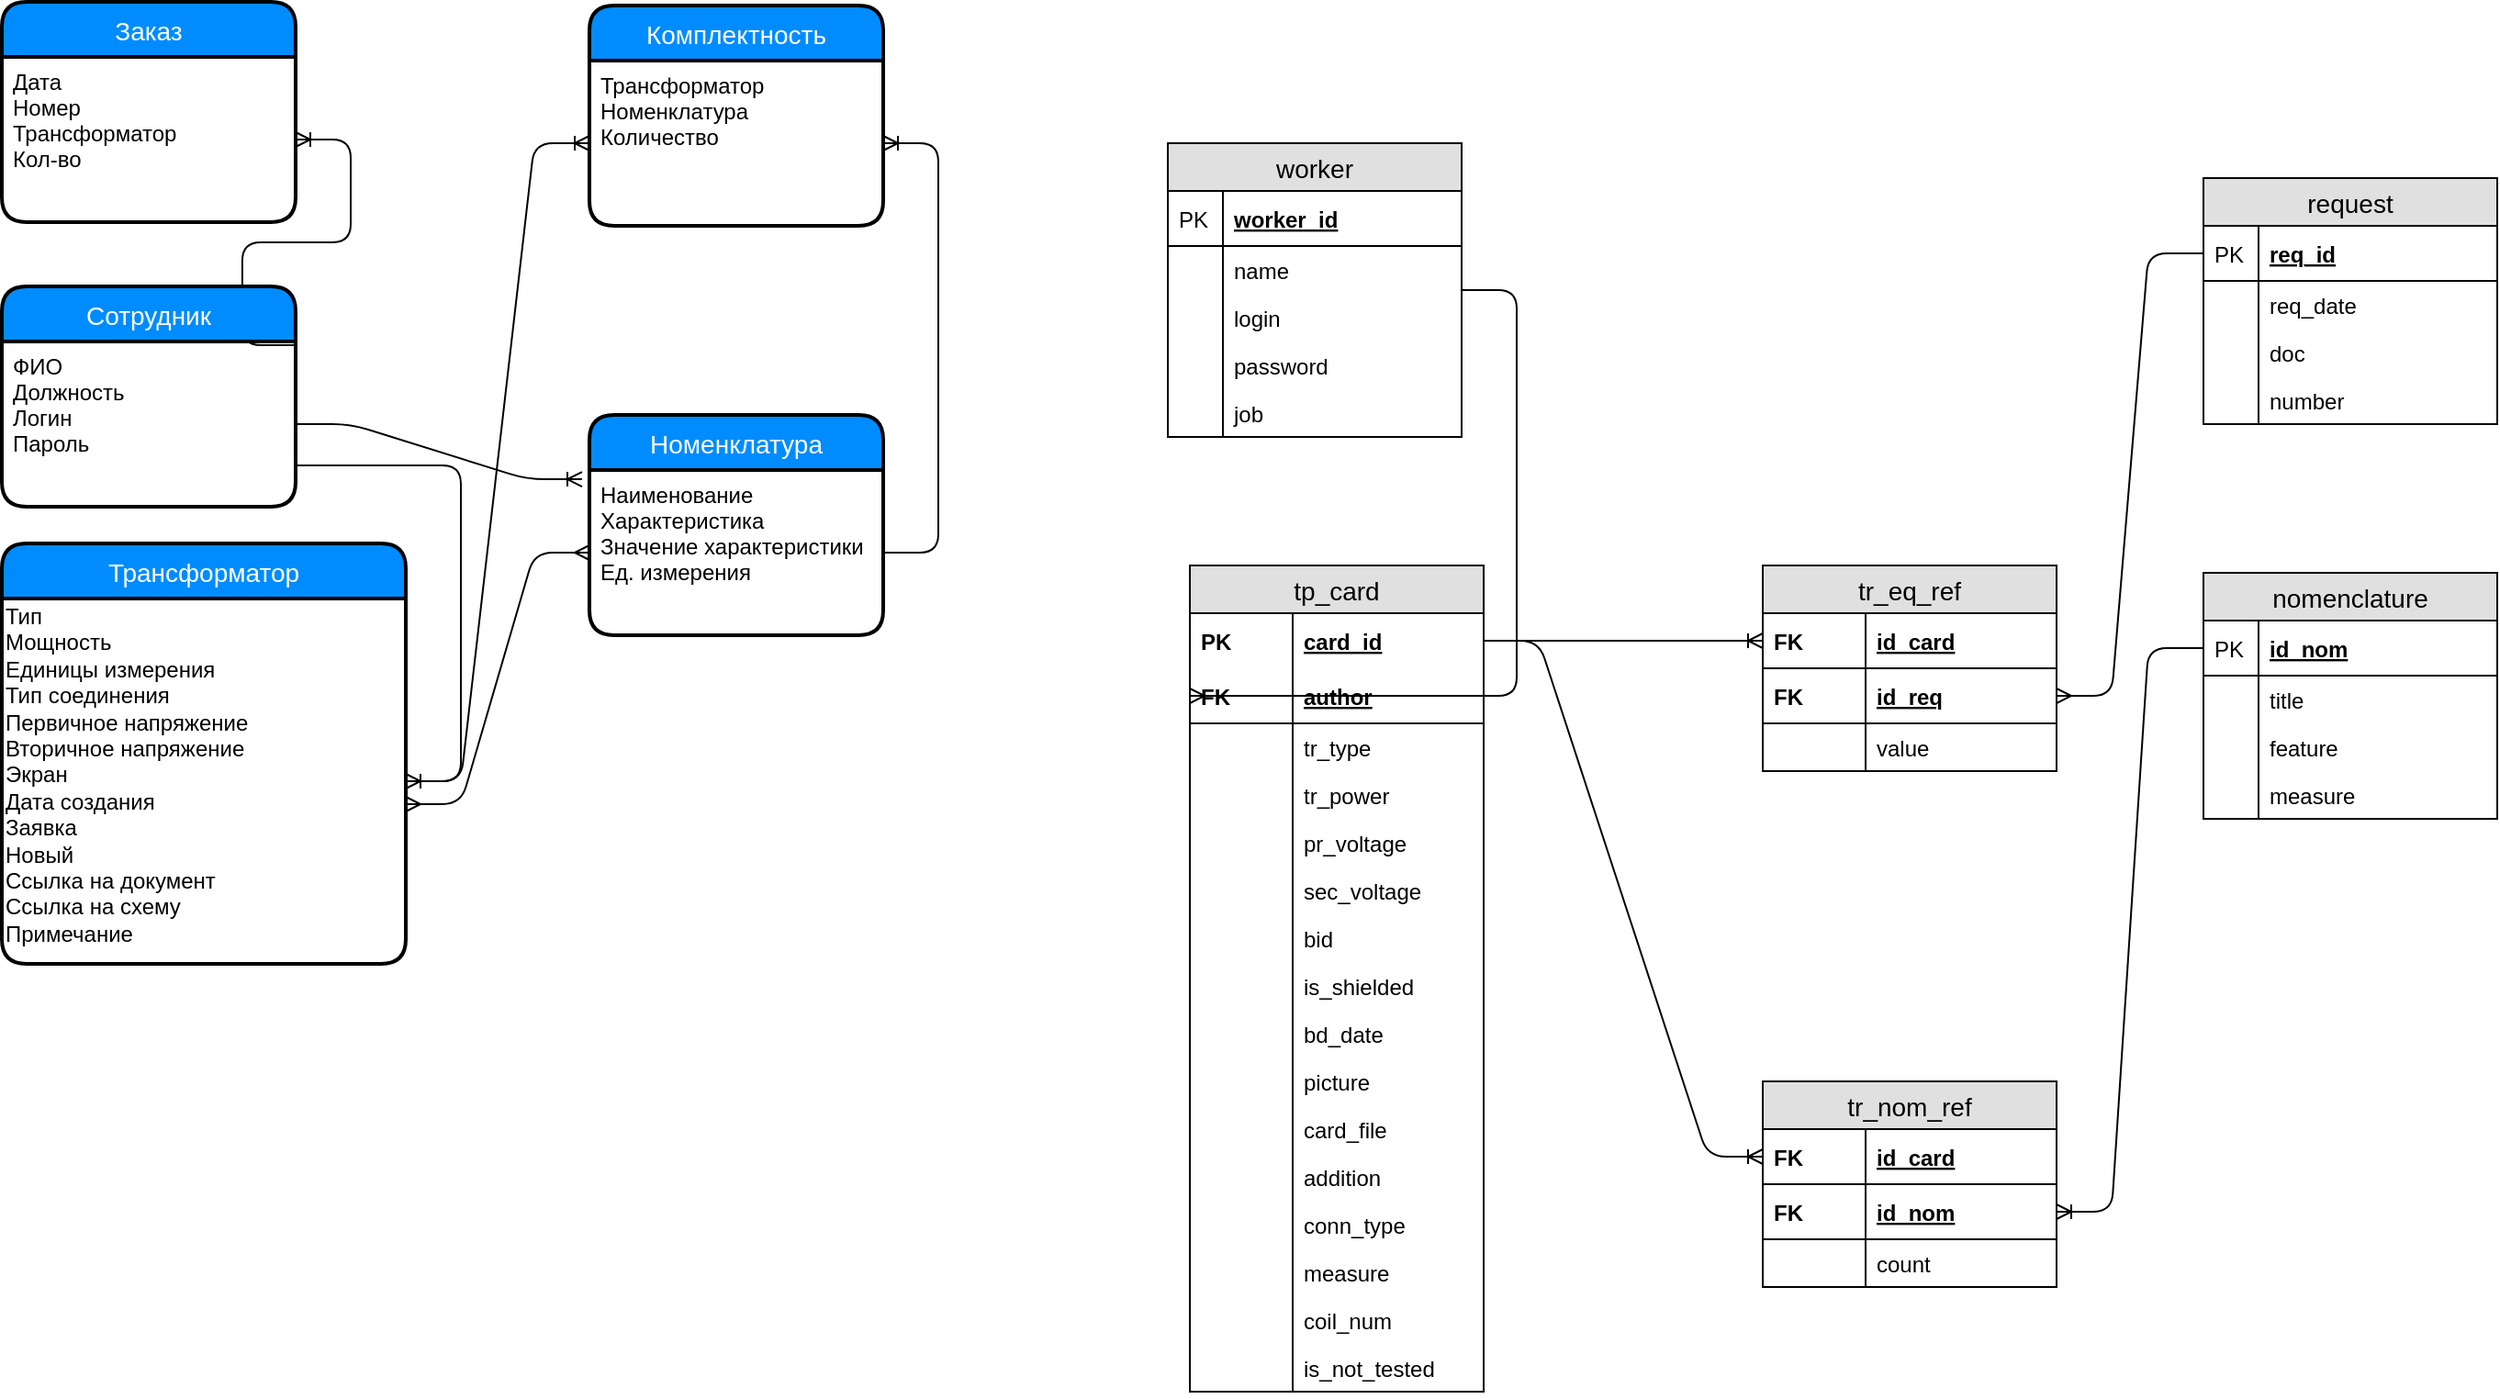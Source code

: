 <mxfile version="12.0.2" type="device" pages="1"><diagram id="K46P_GMCSbLZpcWF7Cy-" name="Page-1"><mxGraphModel dx="1408" dy="748" grid="0" gridSize="10" guides="1" tooltips="1" connect="1" arrows="1" fold="1" page="0" pageScale="1" pageWidth="827" pageHeight="1169" math="0" shadow="0"><root><mxCell id="0"/><mxCell id="1" parent="0"/><mxCell id="rnNKwXbzMjGFeELB8_UM-24" value="" style="edgeStyle=entityRelationEdgeStyle;fontSize=12;html=1;endArrow=ERmany;startArrow=ERmany;jumpSize=8;" parent="1" target="rnNKwXbzMjGFeELB8_UM-12" edge="1"><mxGeometry width="100" height="100" relative="1" as="geometry"><mxPoint x="350" y="622" as="sourcePoint"/><mxPoint x="250" y="580" as="targetPoint"/></mxGeometry></mxCell><mxCell id="rnNKwXbzMjGFeELB8_UM-1" value="Трансформатор" style="swimlane;childLayout=stackLayout;horizontal=1;startSize=30;horizontalStack=0;fillColor=#008cff;fontColor=#FFFFFF;rounded=1;fontSize=14;fontStyle=0;strokeWidth=2;resizeParent=0;resizeLast=1;shadow=0;dashed=0;align=center;" parent="1" vertex="1"><mxGeometry x="130" y="480" width="220" height="229" as="geometry"/></mxCell><mxCell id="rnNKwXbzMjGFeELB8_UM-3" value="Тип&lt;br&gt;Мощность&lt;br&gt;Единицы измерения&amp;nbsp;&lt;br&gt;Тип соединения&lt;br&gt;Первичное напряжение&lt;br&gt;Вторичное напряжение&lt;br&gt;Экран&lt;br&gt;Дата создания&lt;br&gt;Заявка&lt;br&gt;Новый&lt;br&gt;Ссылка на документ&amp;nbsp;&lt;br&gt;Ссылка на схему&lt;br&gt;Примечание" style="text;html=1;resizable=0;points=[];autosize=1;align=left;verticalAlign=top;spacingTop=-4;" parent="rnNKwXbzMjGFeELB8_UM-1" vertex="1"><mxGeometry y="30" width="220" height="199" as="geometry"/></mxCell><mxCell id="rnNKwXbzMjGFeELB8_UM-22" value="" style="edgeStyle=entityRelationEdgeStyle;fontSize=12;html=1;endArrow=ERoneToMany;exitX=1;exitY=0.75;exitDx=0;exitDy=0;" parent="1" source="rnNKwXbzMjGFeELB8_UM-8" target="rnNKwXbzMjGFeELB8_UM-3" edge="1"><mxGeometry width="100" height="100" relative="1" as="geometry"><mxPoint x="70" y="438" as="sourcePoint"/><mxPoint x="250" y="580" as="targetPoint"/></mxGeometry></mxCell><mxCell id="rnNKwXbzMjGFeELB8_UM-26" value="" style="edgeStyle=entityRelationEdgeStyle;fontSize=12;html=1;endArrow=ERoneToMany;exitX=1;exitY=0.5;exitDx=0;exitDy=0;entryX=-0.025;entryY=0.056;entryDx=0;entryDy=0;entryPerimeter=0;" parent="1" source="rnNKwXbzMjGFeELB8_UM-8" target="rnNKwXbzMjGFeELB8_UM-12" edge="1"><mxGeometry width="100" height="100" relative="1" as="geometry"><mxPoint x="150" y="710" as="sourcePoint"/><mxPoint x="460" y="13" as="targetPoint"/></mxGeometry></mxCell><mxCell id="rnNKwXbzMjGFeELB8_UM-11" value="Номенклатура" style="swimlane;childLayout=stackLayout;horizontal=1;startSize=30;horizontalStack=0;fillColor=#008cff;fontColor=#FFFFFF;rounded=1;fontSize=14;fontStyle=0;strokeWidth=2;resizeParent=0;resizeLast=1;shadow=0;dashed=0;align=center;" parent="1" vertex="1"><mxGeometry x="450" y="410" width="160" height="120" as="geometry"/></mxCell><mxCell id="rnNKwXbzMjGFeELB8_UM-12" value="Наименование &#10;Характеристика&#10;Значение характеристики &#10;Ед. измерения" style="align=left;strokeColor=none;fillColor=none;spacingLeft=4;fontSize=12;verticalAlign=top;resizable=0;rotatable=0;part=1;" parent="rnNKwXbzMjGFeELB8_UM-11" vertex="1"><mxGeometry y="30" width="160" height="90" as="geometry"/></mxCell><mxCell id="rnNKwXbzMjGFeELB8_UM-28" value="" style="edgeStyle=entityRelationEdgeStyle;fontSize=12;html=1;endArrow=ERoneToMany;exitX=1.006;exitY=0.022;exitDx=0;exitDy=0;exitPerimeter=0;" parent="1" source="rnNKwXbzMjGFeELB8_UM-8" target="rnNKwXbzMjGFeELB8_UM-10" edge="1"><mxGeometry width="100" height="100" relative="1" as="geometry"><mxPoint x="40" y="570" as="sourcePoint"/><mxPoint x="476" y="45" as="targetPoint"/></mxGeometry></mxCell><mxCell id="rnNKwXbzMjGFeELB8_UM-9" value="Заказ" style="swimlane;childLayout=stackLayout;horizontal=1;startSize=30;horizontalStack=0;fillColor=#008cff;fontColor=#FFFFFF;rounded=1;fontSize=14;fontStyle=0;strokeWidth=2;resizeParent=0;resizeLast=1;shadow=0;dashed=0;align=center;" parent="1" vertex="1"><mxGeometry x="130" y="185" width="160" height="120" as="geometry"/></mxCell><mxCell id="rnNKwXbzMjGFeELB8_UM-10" value="Дата&#10;Номер&#10;Трансформатор&#10;Кол-во &#10;" style="align=left;strokeColor=none;fillColor=none;spacingLeft=4;fontSize=12;verticalAlign=top;resizable=0;rotatable=0;part=1;" parent="rnNKwXbzMjGFeELB8_UM-9" vertex="1"><mxGeometry y="30" width="160" height="90" as="geometry"/></mxCell><mxCell id="rnNKwXbzMjGFeELB8_UM-7" value="Сотрудник" style="swimlane;childLayout=stackLayout;horizontal=1;startSize=30;horizontalStack=0;fillColor=#008cff;fontColor=#FFFFFF;rounded=1;fontSize=14;fontStyle=0;strokeWidth=2;resizeParent=0;resizeLast=1;shadow=0;dashed=0;align=center;" parent="1" vertex="1"><mxGeometry x="130" y="340" width="160" height="120" as="geometry"/></mxCell><mxCell id="rnNKwXbzMjGFeELB8_UM-8" value="ФИО&#10;Должность &#10;Логин&#10;Пароль" style="align=left;strokeColor=none;fillColor=none;spacingLeft=4;fontSize=12;verticalAlign=top;resizable=0;rotatable=0;part=1;" parent="rnNKwXbzMjGFeELB8_UM-7" vertex="1"><mxGeometry y="30" width="160" height="90" as="geometry"/></mxCell><mxCell id="1wxkJJ-XRByavxshLLxF-1" value="tp_card" style="swimlane;fontStyle=0;childLayout=stackLayout;horizontal=1;startSize=26;fillColor=#e0e0e0;horizontalStack=0;resizeParent=1;resizeParentMax=0;resizeLast=0;collapsible=1;marginBottom=0;swimlaneFillColor=#ffffff;align=center;fontSize=14;" parent="1" vertex="1"><mxGeometry x="777" y="492" width="160" height="450" as="geometry"/></mxCell><mxCell id="1wxkJJ-XRByavxshLLxF-2" value="card_id" style="shape=partialRectangle;top=0;left=0;right=0;bottom=0;align=left;verticalAlign=middle;fillColor=none;spacingLeft=60;spacingRight=4;overflow=hidden;rotatable=0;points=[[0,0.5],[1,0.5]];portConstraint=eastwest;dropTarget=0;fontStyle=5;fontSize=12;" parent="1wxkJJ-XRByavxshLLxF-1" vertex="1"><mxGeometry y="26" width="160" height="30" as="geometry"/></mxCell><mxCell id="1wxkJJ-XRByavxshLLxF-3" value="PK" style="shape=partialRectangle;fontStyle=1;top=0;left=0;bottom=0;fillColor=none;align=left;verticalAlign=middle;spacingLeft=4;spacingRight=4;overflow=hidden;rotatable=0;points=[];portConstraint=eastwest;part=1;fontSize=12;" parent="1wxkJJ-XRByavxshLLxF-2" vertex="1" connectable="0"><mxGeometry width="56" height="30" as="geometry"/></mxCell><mxCell id="1wxkJJ-XRByavxshLLxF-4" value="author" style="shape=partialRectangle;top=0;left=0;right=0;bottom=1;align=left;verticalAlign=middle;fillColor=none;spacingLeft=60;spacingRight=4;overflow=hidden;rotatable=0;points=[[0,0.5],[1,0.5]];portConstraint=eastwest;dropTarget=0;fontStyle=5;fontSize=12;" parent="1wxkJJ-XRByavxshLLxF-1" vertex="1"><mxGeometry y="56" width="160" height="30" as="geometry"/></mxCell><mxCell id="1wxkJJ-XRByavxshLLxF-5" value="FK" style="shape=partialRectangle;fontStyle=1;top=0;left=0;bottom=0;fillColor=none;align=left;verticalAlign=middle;spacingLeft=4;spacingRight=4;overflow=hidden;rotatable=0;points=[];portConstraint=eastwest;part=1;fontSize=12;" parent="1wxkJJ-XRByavxshLLxF-4" vertex="1" connectable="0"><mxGeometry width="56" height="30" as="geometry"/></mxCell><mxCell id="1wxkJJ-XRByavxshLLxF-33" value="tr_type" style="shape=partialRectangle;top=0;left=0;right=0;bottom=0;align=left;verticalAlign=top;fillColor=none;spacingLeft=60;spacingRight=4;overflow=hidden;rotatable=0;points=[[0,0.5],[1,0.5]];portConstraint=eastwest;dropTarget=0;fontSize=12;" parent="1wxkJJ-XRByavxshLLxF-1" vertex="1"><mxGeometry y="86" width="160" height="26" as="geometry"/></mxCell><mxCell id="1wxkJJ-XRByavxshLLxF-34" value="" style="shape=partialRectangle;top=0;left=0;bottom=0;fillColor=none;align=left;verticalAlign=top;spacingLeft=4;spacingRight=4;overflow=hidden;rotatable=0;points=[];portConstraint=eastwest;part=1;fontSize=12;" parent="1wxkJJ-XRByavxshLLxF-33" vertex="1" connectable="0"><mxGeometry width="56" height="26" as="geometry"/></mxCell><mxCell id="1wxkJJ-XRByavxshLLxF-6" value="tr_power" style="shape=partialRectangle;top=0;left=0;right=0;bottom=0;align=left;verticalAlign=top;fillColor=none;spacingLeft=60;spacingRight=4;overflow=hidden;rotatable=0;points=[[0,0.5],[1,0.5]];portConstraint=eastwest;dropTarget=0;fontSize=12;" parent="1wxkJJ-XRByavxshLLxF-1" vertex="1"><mxGeometry y="112" width="160" height="26" as="geometry"/></mxCell><mxCell id="1wxkJJ-XRByavxshLLxF-7" value="" style="shape=partialRectangle;top=0;left=0;bottom=0;fillColor=none;align=left;verticalAlign=top;spacingLeft=4;spacingRight=4;overflow=hidden;rotatable=0;points=[];portConstraint=eastwest;part=1;fontSize=12;" parent="1wxkJJ-XRByavxshLLxF-6" vertex="1" connectable="0"><mxGeometry width="56" height="26" as="geometry"/></mxCell><mxCell id="1wxkJJ-XRByavxshLLxF-37" value="pr_voltage" style="shape=partialRectangle;top=0;left=0;right=0;bottom=0;align=left;verticalAlign=top;fillColor=none;spacingLeft=60;spacingRight=4;overflow=hidden;rotatable=0;points=[[0,0.5],[1,0.5]];portConstraint=eastwest;dropTarget=0;fontSize=12;" parent="1wxkJJ-XRByavxshLLxF-1" vertex="1"><mxGeometry y="138" width="160" height="26" as="geometry"/></mxCell><mxCell id="1wxkJJ-XRByavxshLLxF-38" value="" style="shape=partialRectangle;top=0;left=0;bottom=0;fillColor=none;align=left;verticalAlign=top;spacingLeft=4;spacingRight=4;overflow=hidden;rotatable=0;points=[];portConstraint=eastwest;part=1;fontSize=12;" parent="1wxkJJ-XRByavxshLLxF-37" vertex="1" connectable="0"><mxGeometry width="56" height="26" as="geometry"/></mxCell><mxCell id="1wxkJJ-XRByavxshLLxF-39" value="sec_voltage" style="shape=partialRectangle;top=0;left=0;right=0;bottom=0;align=left;verticalAlign=top;fillColor=none;spacingLeft=60;spacingRight=4;overflow=hidden;rotatable=0;points=[[0,0.5],[1,0.5]];portConstraint=eastwest;dropTarget=0;fontSize=12;" parent="1wxkJJ-XRByavxshLLxF-1" vertex="1"><mxGeometry y="164" width="160" height="26" as="geometry"/></mxCell><mxCell id="1wxkJJ-XRByavxshLLxF-40" value="" style="shape=partialRectangle;top=0;left=0;bottom=0;fillColor=none;align=left;verticalAlign=top;spacingLeft=4;spacingRight=4;overflow=hidden;rotatable=0;points=[];portConstraint=eastwest;part=1;fontSize=12;" parent="1wxkJJ-XRByavxshLLxF-39" vertex="1" connectable="0"><mxGeometry width="56" height="26" as="geometry"/></mxCell><mxCell id="1wxkJJ-XRByavxshLLxF-43" value="bid" style="shape=partialRectangle;top=0;left=0;right=0;bottom=0;align=left;verticalAlign=top;fillColor=none;spacingLeft=60;spacingRight=4;overflow=hidden;rotatable=0;points=[[0,0.5],[1,0.5]];portConstraint=eastwest;dropTarget=0;fontSize=12;" parent="1wxkJJ-XRByavxshLLxF-1" vertex="1"><mxGeometry y="190" width="160" height="26" as="geometry"/></mxCell><mxCell id="1wxkJJ-XRByavxshLLxF-44" value="" style="shape=partialRectangle;top=0;left=0;bottom=0;fillColor=none;align=left;verticalAlign=top;spacingLeft=4;spacingRight=4;overflow=hidden;rotatable=0;points=[];portConstraint=eastwest;part=1;fontSize=12;" parent="1wxkJJ-XRByavxshLLxF-43" vertex="1" connectable="0"><mxGeometry width="56" height="26" as="geometry"/></mxCell><mxCell id="1wxkJJ-XRByavxshLLxF-41" value="is_shielded" style="shape=partialRectangle;top=0;left=0;right=0;bottom=0;align=left;verticalAlign=top;fillColor=none;spacingLeft=60;spacingRight=4;overflow=hidden;rotatable=0;points=[[0,0.5],[1,0.5]];portConstraint=eastwest;dropTarget=0;fontSize=12;" parent="1wxkJJ-XRByavxshLLxF-1" vertex="1"><mxGeometry y="216" width="160" height="26" as="geometry"/></mxCell><mxCell id="1wxkJJ-XRByavxshLLxF-42" value="" style="shape=partialRectangle;top=0;left=0;bottom=0;fillColor=none;align=left;verticalAlign=top;spacingLeft=4;spacingRight=4;overflow=hidden;rotatable=0;points=[];portConstraint=eastwest;part=1;fontSize=12;" parent="1wxkJJ-XRByavxshLLxF-41" vertex="1" connectable="0"><mxGeometry width="56" height="26" as="geometry"/></mxCell><mxCell id="1wxkJJ-XRByavxshLLxF-35" value="bd_date" style="shape=partialRectangle;top=0;left=0;right=0;bottom=0;align=left;verticalAlign=top;fillColor=none;spacingLeft=60;spacingRight=4;overflow=hidden;rotatable=0;points=[[0,0.5],[1,0.5]];portConstraint=eastwest;dropTarget=0;fontSize=12;" parent="1wxkJJ-XRByavxshLLxF-1" vertex="1"><mxGeometry y="242" width="160" height="26" as="geometry"/></mxCell><mxCell id="1wxkJJ-XRByavxshLLxF-36" value="" style="shape=partialRectangle;top=0;left=0;bottom=0;fillColor=none;align=left;verticalAlign=top;spacingLeft=4;spacingRight=4;overflow=hidden;rotatable=0;points=[];portConstraint=eastwest;part=1;fontSize=12;" parent="1wxkJJ-XRByavxshLLxF-35" vertex="1" connectable="0"><mxGeometry width="56" height="26" as="geometry"/></mxCell><mxCell id="1wxkJJ-XRByavxshLLxF-47" value="picture" style="shape=partialRectangle;top=0;left=0;right=0;bottom=0;align=left;verticalAlign=top;fillColor=none;spacingLeft=60;spacingRight=4;overflow=hidden;rotatable=0;points=[[0,0.5],[1,0.5]];portConstraint=eastwest;dropTarget=0;fontSize=12;" parent="1wxkJJ-XRByavxshLLxF-1" vertex="1"><mxGeometry y="268" width="160" height="26" as="geometry"/></mxCell><mxCell id="1wxkJJ-XRByavxshLLxF-48" value="" style="shape=partialRectangle;top=0;left=0;bottom=0;fillColor=none;align=left;verticalAlign=top;spacingLeft=4;spacingRight=4;overflow=hidden;rotatable=0;points=[];portConstraint=eastwest;part=1;fontSize=12;" parent="1wxkJJ-XRByavxshLLxF-47" vertex="1" connectable="0"><mxGeometry width="56" height="26" as="geometry"/></mxCell><mxCell id="1wxkJJ-XRByavxshLLxF-49" value="card_file" style="shape=partialRectangle;top=0;left=0;right=0;bottom=0;align=left;verticalAlign=top;fillColor=none;spacingLeft=60;spacingRight=4;overflow=hidden;rotatable=0;points=[[0,0.5],[1,0.5]];portConstraint=eastwest;dropTarget=0;fontSize=12;" parent="1wxkJJ-XRByavxshLLxF-1" vertex="1"><mxGeometry y="294" width="160" height="26" as="geometry"/></mxCell><mxCell id="1wxkJJ-XRByavxshLLxF-50" value="" style="shape=partialRectangle;top=0;left=0;bottom=0;fillColor=none;align=left;verticalAlign=top;spacingLeft=4;spacingRight=4;overflow=hidden;rotatable=0;points=[];portConstraint=eastwest;part=1;fontSize=12;" parent="1wxkJJ-XRByavxshLLxF-49" vertex="1" connectable="0"><mxGeometry width="56" height="26" as="geometry"/></mxCell><mxCell id="1wxkJJ-XRByavxshLLxF-51" value="addition" style="shape=partialRectangle;top=0;left=0;right=0;bottom=0;align=left;verticalAlign=top;fillColor=none;spacingLeft=60;spacingRight=4;overflow=hidden;rotatable=0;points=[[0,0.5],[1,0.5]];portConstraint=eastwest;dropTarget=0;fontSize=12;" parent="1wxkJJ-XRByavxshLLxF-1" vertex="1"><mxGeometry y="320" width="160" height="26" as="geometry"/></mxCell><mxCell id="1wxkJJ-XRByavxshLLxF-52" value="" style="shape=partialRectangle;top=0;left=0;bottom=0;fillColor=none;align=left;verticalAlign=top;spacingLeft=4;spacingRight=4;overflow=hidden;rotatable=0;points=[];portConstraint=eastwest;part=1;fontSize=12;" parent="1wxkJJ-XRByavxshLLxF-51" vertex="1" connectable="0"><mxGeometry width="56" height="26" as="geometry"/></mxCell><mxCell id="1wxkJJ-XRByavxshLLxF-53" value="conn_type" style="shape=partialRectangle;top=0;left=0;right=0;bottom=0;align=left;verticalAlign=top;fillColor=none;spacingLeft=60;spacingRight=4;overflow=hidden;rotatable=0;points=[[0,0.5],[1,0.5]];portConstraint=eastwest;dropTarget=0;fontSize=12;" parent="1wxkJJ-XRByavxshLLxF-1" vertex="1"><mxGeometry y="346" width="160" height="26" as="geometry"/></mxCell><mxCell id="1wxkJJ-XRByavxshLLxF-54" value="" style="shape=partialRectangle;top=0;left=0;bottom=0;fillColor=none;align=left;verticalAlign=top;spacingLeft=4;spacingRight=4;overflow=hidden;rotatable=0;points=[];portConstraint=eastwest;part=1;fontSize=12;" parent="1wxkJJ-XRByavxshLLxF-53" vertex="1" connectable="0"><mxGeometry width="56" height="26" as="geometry"/></mxCell><mxCell id="1wxkJJ-XRByavxshLLxF-57" value="measure" style="shape=partialRectangle;top=0;left=0;right=0;bottom=0;align=left;verticalAlign=top;fillColor=none;spacingLeft=60;spacingRight=4;overflow=hidden;rotatable=0;points=[[0,0.5],[1,0.5]];portConstraint=eastwest;dropTarget=0;fontSize=12;" parent="1wxkJJ-XRByavxshLLxF-1" vertex="1"><mxGeometry y="372" width="160" height="26" as="geometry"/></mxCell><mxCell id="1wxkJJ-XRByavxshLLxF-58" value="" style="shape=partialRectangle;top=0;left=0;bottom=0;fillColor=none;align=left;verticalAlign=top;spacingLeft=4;spacingRight=4;overflow=hidden;rotatable=0;points=[];portConstraint=eastwest;part=1;fontSize=12;" parent="1wxkJJ-XRByavxshLLxF-57" vertex="1" connectable="0"><mxGeometry width="56" height="26" as="geometry"/></mxCell><mxCell id="1wxkJJ-XRByavxshLLxF-55" value="coil_num" style="shape=partialRectangle;top=0;left=0;right=0;bottom=0;align=left;verticalAlign=top;fillColor=none;spacingLeft=60;spacingRight=4;overflow=hidden;rotatable=0;points=[[0,0.5],[1,0.5]];portConstraint=eastwest;dropTarget=0;fontSize=12;" parent="1wxkJJ-XRByavxshLLxF-1" vertex="1"><mxGeometry y="398" width="160" height="26" as="geometry"/></mxCell><mxCell id="1wxkJJ-XRByavxshLLxF-56" value="" style="shape=partialRectangle;top=0;left=0;bottom=0;fillColor=none;align=left;verticalAlign=top;spacingLeft=4;spacingRight=4;overflow=hidden;rotatable=0;points=[];portConstraint=eastwest;part=1;fontSize=12;" parent="1wxkJJ-XRByavxshLLxF-55" vertex="1" connectable="0"><mxGeometry width="56" height="26" as="geometry"/></mxCell><mxCell id="1wxkJJ-XRByavxshLLxF-45" value="is_not_tested" style="shape=partialRectangle;top=0;left=0;right=0;bottom=0;align=left;verticalAlign=top;fillColor=none;spacingLeft=60;spacingRight=4;overflow=hidden;rotatable=0;points=[[0,0.5],[1,0.5]];portConstraint=eastwest;dropTarget=0;fontSize=12;" parent="1wxkJJ-XRByavxshLLxF-1" vertex="1"><mxGeometry y="424" width="160" height="26" as="geometry"/></mxCell><mxCell id="1wxkJJ-XRByavxshLLxF-46" value="" style="shape=partialRectangle;top=0;left=0;bottom=0;fillColor=none;align=left;verticalAlign=top;spacingLeft=4;spacingRight=4;overflow=hidden;rotatable=0;points=[];portConstraint=eastwest;part=1;fontSize=12;" parent="1wxkJJ-XRByavxshLLxF-45" vertex="1" connectable="0"><mxGeometry width="56" height="26" as="geometry"/></mxCell><mxCell id="1wxkJJ-XRByavxshLLxF-8" value="worker" style="swimlane;fontStyle=0;childLayout=stackLayout;horizontal=1;startSize=26;fillColor=#e0e0e0;horizontalStack=0;resizeParent=1;resizeParentMax=0;resizeLast=0;collapsible=1;marginBottom=0;swimlaneFillColor=#ffffff;align=center;fontSize=14;" parent="1" vertex="1"><mxGeometry x="765" y="262" width="160" height="160" as="geometry"/></mxCell><mxCell id="1wxkJJ-XRByavxshLLxF-9" value="worker_id" style="shape=partialRectangle;top=0;left=0;right=0;bottom=1;align=left;verticalAlign=middle;fillColor=none;spacingLeft=34;spacingRight=4;overflow=hidden;rotatable=0;points=[[0,0.5],[1,0.5]];portConstraint=eastwest;dropTarget=0;fontStyle=5;fontSize=12;" parent="1wxkJJ-XRByavxshLLxF-8" vertex="1"><mxGeometry y="26" width="160" height="30" as="geometry"/></mxCell><mxCell id="1wxkJJ-XRByavxshLLxF-10" value="PK" style="shape=partialRectangle;top=0;left=0;bottom=0;fillColor=none;align=left;verticalAlign=middle;spacingLeft=4;spacingRight=4;overflow=hidden;rotatable=0;points=[];portConstraint=eastwest;part=1;fontSize=12;" parent="1wxkJJ-XRByavxshLLxF-9" vertex="1" connectable="0"><mxGeometry width="30" height="30" as="geometry"/></mxCell><mxCell id="1wxkJJ-XRByavxshLLxF-11" value="name" style="shape=partialRectangle;top=0;left=0;right=0;bottom=0;align=left;verticalAlign=top;fillColor=none;spacingLeft=34;spacingRight=4;overflow=hidden;rotatable=0;points=[[0,0.5],[1,0.5]];portConstraint=eastwest;dropTarget=0;fontSize=12;" parent="1wxkJJ-XRByavxshLLxF-8" vertex="1"><mxGeometry y="56" width="160" height="26" as="geometry"/></mxCell><mxCell id="1wxkJJ-XRByavxshLLxF-12" value="" style="shape=partialRectangle;top=0;left=0;bottom=0;fillColor=none;align=left;verticalAlign=top;spacingLeft=4;spacingRight=4;overflow=hidden;rotatable=0;points=[];portConstraint=eastwest;part=1;fontSize=12;" parent="1wxkJJ-XRByavxshLLxF-11" vertex="1" connectable="0"><mxGeometry width="30" height="26" as="geometry"/></mxCell><mxCell id="1wxkJJ-XRByavxshLLxF-13" value="login" style="shape=partialRectangle;top=0;left=0;right=0;bottom=0;align=left;verticalAlign=top;fillColor=none;spacingLeft=34;spacingRight=4;overflow=hidden;rotatable=0;points=[[0,0.5],[1,0.5]];portConstraint=eastwest;dropTarget=0;fontSize=12;" parent="1wxkJJ-XRByavxshLLxF-8" vertex="1"><mxGeometry y="82" width="160" height="26" as="geometry"/></mxCell><mxCell id="1wxkJJ-XRByavxshLLxF-14" value="" style="shape=partialRectangle;top=0;left=0;bottom=0;fillColor=none;align=left;verticalAlign=top;spacingLeft=4;spacingRight=4;overflow=hidden;rotatable=0;points=[];portConstraint=eastwest;part=1;fontSize=12;" parent="1wxkJJ-XRByavxshLLxF-13" vertex="1" connectable="0"><mxGeometry width="30" height="26" as="geometry"/></mxCell><mxCell id="1wxkJJ-XRByavxshLLxF-19" value="password" style="shape=partialRectangle;top=0;left=0;right=0;bottom=0;align=left;verticalAlign=top;fillColor=none;spacingLeft=34;spacingRight=4;overflow=hidden;rotatable=0;points=[[0,0.5],[1,0.5]];portConstraint=eastwest;dropTarget=0;fontSize=12;" parent="1wxkJJ-XRByavxshLLxF-8" vertex="1"><mxGeometry y="108" width="160" height="26" as="geometry"/></mxCell><mxCell id="1wxkJJ-XRByavxshLLxF-20" value="" style="shape=partialRectangle;top=0;left=0;bottom=0;fillColor=none;align=left;verticalAlign=top;spacingLeft=4;spacingRight=4;overflow=hidden;rotatable=0;points=[];portConstraint=eastwest;part=1;fontSize=12;" parent="1wxkJJ-XRByavxshLLxF-19" vertex="1" connectable="0"><mxGeometry width="30" height="26" as="geometry"/></mxCell><mxCell id="1wxkJJ-XRByavxshLLxF-15" value="job" style="shape=partialRectangle;top=0;left=0;right=0;bottom=0;align=left;verticalAlign=top;fillColor=none;spacingLeft=34;spacingRight=4;overflow=hidden;rotatable=0;points=[[0,0.5],[1,0.5]];portConstraint=eastwest;dropTarget=0;fontSize=12;" parent="1wxkJJ-XRByavxshLLxF-8" vertex="1"><mxGeometry y="134" width="160" height="26" as="geometry"/></mxCell><mxCell id="1wxkJJ-XRByavxshLLxF-16" value="" style="shape=partialRectangle;top=0;left=0;bottom=0;fillColor=none;align=left;verticalAlign=top;spacingLeft=4;spacingRight=4;overflow=hidden;rotatable=0;points=[];portConstraint=eastwest;part=1;fontSize=12;" parent="1wxkJJ-XRByavxshLLxF-15" vertex="1" connectable="0"><mxGeometry width="30" height="26" as="geometry"/></mxCell><mxCell id="1wxkJJ-XRByavxshLLxF-22" value="request" style="swimlane;fontStyle=0;childLayout=stackLayout;horizontal=1;startSize=26;fillColor=#e0e0e0;horizontalStack=0;resizeParent=1;resizeParentMax=0;resizeLast=0;collapsible=1;marginBottom=0;swimlaneFillColor=#ffffff;align=center;fontSize=14;" parent="1" vertex="1"><mxGeometry x="1329" y="281" width="160" height="134" as="geometry"/></mxCell><mxCell id="1wxkJJ-XRByavxshLLxF-23" value="req_id" style="shape=partialRectangle;top=0;left=0;right=0;bottom=1;align=left;verticalAlign=middle;fillColor=none;spacingLeft=34;spacingRight=4;overflow=hidden;rotatable=0;points=[[0,0.5],[1,0.5]];portConstraint=eastwest;dropTarget=0;fontStyle=5;fontSize=12;" parent="1wxkJJ-XRByavxshLLxF-22" vertex="1"><mxGeometry y="26" width="160" height="30" as="geometry"/></mxCell><mxCell id="1wxkJJ-XRByavxshLLxF-24" value="PK" style="shape=partialRectangle;top=0;left=0;bottom=0;fillColor=none;align=left;verticalAlign=middle;spacingLeft=4;spacingRight=4;overflow=hidden;rotatable=0;points=[];portConstraint=eastwest;part=1;fontSize=12;" parent="1wxkJJ-XRByavxshLLxF-23" vertex="1" connectable="0"><mxGeometry width="30" height="30" as="geometry"/></mxCell><mxCell id="1wxkJJ-XRByavxshLLxF-25" value="req_date" style="shape=partialRectangle;top=0;left=0;right=0;bottom=0;align=left;verticalAlign=top;fillColor=none;spacingLeft=34;spacingRight=4;overflow=hidden;rotatable=0;points=[[0,0.5],[1,0.5]];portConstraint=eastwest;dropTarget=0;fontSize=12;" parent="1wxkJJ-XRByavxshLLxF-22" vertex="1"><mxGeometry y="56" width="160" height="26" as="geometry"/></mxCell><mxCell id="1wxkJJ-XRByavxshLLxF-26" value="" style="shape=partialRectangle;top=0;left=0;bottom=0;fillColor=none;align=left;verticalAlign=top;spacingLeft=4;spacingRight=4;overflow=hidden;rotatable=0;points=[];portConstraint=eastwest;part=1;fontSize=12;" parent="1wxkJJ-XRByavxshLLxF-25" vertex="1" connectable="0"><mxGeometry width="30" height="26" as="geometry"/></mxCell><mxCell id="1wxkJJ-XRByavxshLLxF-27" value="doc" style="shape=partialRectangle;top=0;left=0;right=0;bottom=0;align=left;verticalAlign=top;fillColor=none;spacingLeft=34;spacingRight=4;overflow=hidden;rotatable=0;points=[[0,0.5],[1,0.5]];portConstraint=eastwest;dropTarget=0;fontSize=12;" parent="1wxkJJ-XRByavxshLLxF-22" vertex="1"><mxGeometry y="82" width="160" height="26" as="geometry"/></mxCell><mxCell id="1wxkJJ-XRByavxshLLxF-28" value="" style="shape=partialRectangle;top=0;left=0;bottom=0;fillColor=none;align=left;verticalAlign=top;spacingLeft=4;spacingRight=4;overflow=hidden;rotatable=0;points=[];portConstraint=eastwest;part=1;fontSize=12;" parent="1wxkJJ-XRByavxshLLxF-27" vertex="1" connectable="0"><mxGeometry width="30" height="26" as="geometry"/></mxCell><mxCell id="1wxkJJ-XRByavxshLLxF-29" value="number" style="shape=partialRectangle;top=0;left=0;right=0;bottom=0;align=left;verticalAlign=top;fillColor=none;spacingLeft=34;spacingRight=4;overflow=hidden;rotatable=0;points=[[0,0.5],[1,0.5]];portConstraint=eastwest;dropTarget=0;fontSize=12;" parent="1wxkJJ-XRByavxshLLxF-22" vertex="1"><mxGeometry y="108" width="160" height="26" as="geometry"/></mxCell><mxCell id="1wxkJJ-XRByavxshLLxF-30" value="" style="shape=partialRectangle;top=0;left=0;bottom=0;fillColor=none;align=left;verticalAlign=top;spacingLeft=4;spacingRight=4;overflow=hidden;rotatable=0;points=[];portConstraint=eastwest;part=1;fontSize=12;" parent="1wxkJJ-XRByavxshLLxF-29" vertex="1" connectable="0"><mxGeometry width="30" height="26" as="geometry"/></mxCell><mxCell id="1wxkJJ-XRByavxshLLxF-59" value="nomenclature" style="swimlane;fontStyle=0;childLayout=stackLayout;horizontal=1;startSize=26;fillColor=#e0e0e0;horizontalStack=0;resizeParent=1;resizeParentMax=0;resizeLast=0;collapsible=1;marginBottom=0;swimlaneFillColor=#ffffff;align=center;fontSize=14;" parent="1" vertex="1"><mxGeometry x="1329" y="496" width="160" height="134" as="geometry"/></mxCell><mxCell id="1wxkJJ-XRByavxshLLxF-60" value="id_nom" style="shape=partialRectangle;top=0;left=0;right=0;bottom=1;align=left;verticalAlign=middle;fillColor=none;spacingLeft=34;spacingRight=4;overflow=hidden;rotatable=0;points=[[0,0.5],[1,0.5]];portConstraint=eastwest;dropTarget=0;fontStyle=5;fontSize=12;" parent="1wxkJJ-XRByavxshLLxF-59" vertex="1"><mxGeometry y="26" width="160" height="30" as="geometry"/></mxCell><mxCell id="1wxkJJ-XRByavxshLLxF-61" value="PK" style="shape=partialRectangle;top=0;left=0;bottom=0;fillColor=none;align=left;verticalAlign=middle;spacingLeft=4;spacingRight=4;overflow=hidden;rotatable=0;points=[];portConstraint=eastwest;part=1;fontSize=12;" parent="1wxkJJ-XRByavxshLLxF-60" vertex="1" connectable="0"><mxGeometry width="30" height="30" as="geometry"/></mxCell><mxCell id="1wxkJJ-XRByavxshLLxF-62" value="title" style="shape=partialRectangle;top=0;left=0;right=0;bottom=0;align=left;verticalAlign=top;fillColor=none;spacingLeft=34;spacingRight=4;overflow=hidden;rotatable=0;points=[[0,0.5],[1,0.5]];portConstraint=eastwest;dropTarget=0;fontSize=12;" parent="1wxkJJ-XRByavxshLLxF-59" vertex="1"><mxGeometry y="56" width="160" height="26" as="geometry"/></mxCell><mxCell id="1wxkJJ-XRByavxshLLxF-63" value="" style="shape=partialRectangle;top=0;left=0;bottom=0;fillColor=none;align=left;verticalAlign=top;spacingLeft=4;spacingRight=4;overflow=hidden;rotatable=0;points=[];portConstraint=eastwest;part=1;fontSize=12;" parent="1wxkJJ-XRByavxshLLxF-62" vertex="1" connectable="0"><mxGeometry width="30" height="26" as="geometry"/></mxCell><mxCell id="1wxkJJ-XRByavxshLLxF-64" value="feature" style="shape=partialRectangle;top=0;left=0;right=0;bottom=0;align=left;verticalAlign=top;fillColor=none;spacingLeft=34;spacingRight=4;overflow=hidden;rotatable=0;points=[[0,0.5],[1,0.5]];portConstraint=eastwest;dropTarget=0;fontSize=12;" parent="1wxkJJ-XRByavxshLLxF-59" vertex="1"><mxGeometry y="82" width="160" height="26" as="geometry"/></mxCell><mxCell id="1wxkJJ-XRByavxshLLxF-65" value="" style="shape=partialRectangle;top=0;left=0;bottom=0;fillColor=none;align=left;verticalAlign=top;spacingLeft=4;spacingRight=4;overflow=hidden;rotatable=0;points=[];portConstraint=eastwest;part=1;fontSize=12;" parent="1wxkJJ-XRByavxshLLxF-64" vertex="1" connectable="0"><mxGeometry width="30" height="26" as="geometry"/></mxCell><mxCell id="1wxkJJ-XRByavxshLLxF-66" value="measure" style="shape=partialRectangle;top=0;left=0;right=0;bottom=0;align=left;verticalAlign=top;fillColor=none;spacingLeft=34;spacingRight=4;overflow=hidden;rotatable=0;points=[[0,0.5],[1,0.5]];portConstraint=eastwest;dropTarget=0;fontSize=12;" parent="1wxkJJ-XRByavxshLLxF-59" vertex="1"><mxGeometry y="108" width="160" height="26" as="geometry"/></mxCell><mxCell id="1wxkJJ-XRByavxshLLxF-67" value="" style="shape=partialRectangle;top=0;left=0;bottom=0;fillColor=none;align=left;verticalAlign=top;spacingLeft=4;spacingRight=4;overflow=hidden;rotatable=0;points=[];portConstraint=eastwest;part=1;fontSize=12;" parent="1wxkJJ-XRByavxshLLxF-66" vertex="1" connectable="0"><mxGeometry width="30" height="26" as="geometry"/></mxCell><mxCell id="1wxkJJ-XRByavxshLLxF-70" value="tr_eq_ref" style="swimlane;fontStyle=0;childLayout=stackLayout;horizontal=1;startSize=26;fillColor=#e0e0e0;horizontalStack=0;resizeParent=1;resizeParentMax=0;resizeLast=0;collapsible=1;marginBottom=0;swimlaneFillColor=#ffffff;align=center;fontSize=14;" parent="1" vertex="1"><mxGeometry x="1089" y="492" width="160" height="112" as="geometry"/></mxCell><mxCell id="1wxkJJ-XRByavxshLLxF-136" value="id_card" style="shape=partialRectangle;top=0;left=0;right=0;bottom=1;align=left;verticalAlign=middle;fillColor=none;spacingLeft=60;spacingRight=4;overflow=hidden;rotatable=0;points=[[0,0.5],[1,0.5]];portConstraint=eastwest;dropTarget=0;fontStyle=5;fontSize=12;" parent="1wxkJJ-XRByavxshLLxF-70" vertex="1"><mxGeometry y="26" width="160" height="30" as="geometry"/></mxCell><mxCell id="1wxkJJ-XRByavxshLLxF-137" value="FK" style="shape=partialRectangle;fontStyle=1;top=0;left=0;bottom=0;fillColor=none;align=left;verticalAlign=middle;spacingLeft=4;spacingRight=4;overflow=hidden;rotatable=0;points=[];portConstraint=eastwest;part=1;fontSize=12;" parent="1wxkJJ-XRByavxshLLxF-136" vertex="1" connectable="0"><mxGeometry width="56" height="30" as="geometry"/></mxCell><mxCell id="1wxkJJ-XRByavxshLLxF-73" value="id_req" style="shape=partialRectangle;top=0;left=0;right=0;bottom=1;align=left;verticalAlign=middle;fillColor=none;spacingLeft=60;spacingRight=4;overflow=hidden;rotatable=0;points=[[0,0.5],[1,0.5]];portConstraint=eastwest;dropTarget=0;fontStyle=5;fontSize=12;" parent="1wxkJJ-XRByavxshLLxF-70" vertex="1"><mxGeometry y="56" width="160" height="30" as="geometry"/></mxCell><mxCell id="1wxkJJ-XRByavxshLLxF-74" value="FK" style="shape=partialRectangle;fontStyle=1;top=0;left=0;bottom=0;fillColor=none;align=left;verticalAlign=middle;spacingLeft=4;spacingRight=4;overflow=hidden;rotatable=0;points=[];portConstraint=eastwest;part=1;fontSize=12;" parent="1wxkJJ-XRByavxshLLxF-73" vertex="1" connectable="0"><mxGeometry width="56" height="30" as="geometry"/></mxCell><mxCell id="1wxkJJ-XRByavxshLLxF-75" value="value" style="shape=partialRectangle;top=0;left=0;right=0;bottom=0;align=left;verticalAlign=top;fillColor=none;spacingLeft=60;spacingRight=4;overflow=hidden;rotatable=0;points=[[0,0.5],[1,0.5]];portConstraint=eastwest;dropTarget=0;fontSize=12;" parent="1wxkJJ-XRByavxshLLxF-70" vertex="1"><mxGeometry y="86" width="160" height="26" as="geometry"/></mxCell><mxCell id="1wxkJJ-XRByavxshLLxF-76" value="" style="shape=partialRectangle;top=0;left=0;bottom=0;fillColor=none;align=left;verticalAlign=top;spacingLeft=4;spacingRight=4;overflow=hidden;rotatable=0;points=[];portConstraint=eastwest;part=1;fontSize=12;" parent="1wxkJJ-XRByavxshLLxF-75" vertex="1" connectable="0"><mxGeometry width="56" height="26" as="geometry"/></mxCell><mxCell id="1wxkJJ-XRByavxshLLxF-138" value="tr_nom_ref" style="swimlane;fontStyle=0;childLayout=stackLayout;horizontal=1;startSize=26;fillColor=#e0e0e0;horizontalStack=0;resizeParent=1;resizeParentMax=0;resizeLast=0;collapsible=1;marginBottom=0;swimlaneFillColor=#ffffff;align=center;fontSize=14;" parent="1" vertex="1"><mxGeometry x="1089" y="773" width="160" height="112" as="geometry"/></mxCell><mxCell id="1wxkJJ-XRByavxshLLxF-141" value="id_card" style="shape=partialRectangle;top=0;left=0;right=0;bottom=1;align=left;verticalAlign=middle;fillColor=none;spacingLeft=60;spacingRight=4;overflow=hidden;rotatable=0;points=[[0,0.5],[1,0.5]];portConstraint=eastwest;dropTarget=0;fontStyle=5;fontSize=12;" parent="1wxkJJ-XRByavxshLLxF-138" vertex="1"><mxGeometry y="26" width="160" height="30" as="geometry"/></mxCell><mxCell id="1wxkJJ-XRByavxshLLxF-142" value="FK" style="shape=partialRectangle;fontStyle=1;top=0;left=0;bottom=0;fillColor=none;align=left;verticalAlign=middle;spacingLeft=4;spacingRight=4;overflow=hidden;rotatable=0;points=[];portConstraint=eastwest;part=1;fontSize=12;" parent="1wxkJJ-XRByavxshLLxF-141" vertex="1" connectable="0"><mxGeometry width="56" height="30" as="geometry"/></mxCell><mxCell id="1wxkJJ-XRByavxshLLxF-143" value="id_nom" style="shape=partialRectangle;top=0;left=0;right=0;bottom=1;align=left;verticalAlign=middle;fillColor=none;spacingLeft=60;spacingRight=4;overflow=hidden;rotatable=0;points=[[0,0.5],[1,0.5]];portConstraint=eastwest;dropTarget=0;fontStyle=5;fontSize=12;" parent="1wxkJJ-XRByavxshLLxF-138" vertex="1"><mxGeometry y="56" width="160" height="30" as="geometry"/></mxCell><mxCell id="1wxkJJ-XRByavxshLLxF-144" value="FK" style="shape=partialRectangle;fontStyle=1;top=0;left=0;bottom=0;fillColor=none;align=left;verticalAlign=middle;spacingLeft=4;spacingRight=4;overflow=hidden;rotatable=0;points=[];portConstraint=eastwest;part=1;fontSize=12;" parent="1wxkJJ-XRByavxshLLxF-143" vertex="1" connectable="0"><mxGeometry width="56" height="30" as="geometry"/></mxCell><mxCell id="1wxkJJ-XRByavxshLLxF-145" value="count" style="shape=partialRectangle;top=0;left=0;right=0;bottom=0;align=left;verticalAlign=top;fillColor=none;spacingLeft=60;spacingRight=4;overflow=hidden;rotatable=0;points=[[0,0.5],[1,0.5]];portConstraint=eastwest;dropTarget=0;fontSize=12;" parent="1wxkJJ-XRByavxshLLxF-138" vertex="1"><mxGeometry y="86" width="160" height="26" as="geometry"/></mxCell><mxCell id="1wxkJJ-XRByavxshLLxF-146" value="" style="shape=partialRectangle;top=0;left=0;bottom=0;fillColor=none;align=left;verticalAlign=top;spacingLeft=4;spacingRight=4;overflow=hidden;rotatable=0;points=[];portConstraint=eastwest;part=1;fontSize=12;" parent="1wxkJJ-XRByavxshLLxF-145" vertex="1" connectable="0"><mxGeometry width="56" height="26" as="geometry"/></mxCell><mxCell id="1wxkJJ-XRByavxshLLxF-147" value="" style="edgeStyle=entityRelationEdgeStyle;fontSize=12;html=1;endArrow=ERmany;entryX=0;entryY=0.5;entryDx=0;entryDy=0;" parent="1" source="1wxkJJ-XRByavxshLLxF-8" target="1wxkJJ-XRByavxshLLxF-4" edge="1"><mxGeometry width="100" height="100" relative="1" as="geometry"><mxPoint x="129" y="1064" as="sourcePoint"/><mxPoint x="229" y="964" as="targetPoint"/></mxGeometry></mxCell><mxCell id="1wxkJJ-XRByavxshLLxF-148" value="" style="edgeStyle=entityRelationEdgeStyle;fontSize=12;html=1;endArrow=ERmany;" parent="1" source="1wxkJJ-XRByavxshLLxF-23" target="1wxkJJ-XRByavxshLLxF-73" edge="1"><mxGeometry width="100" height="100" relative="1" as="geometry"><mxPoint x="1224" y="664" as="sourcePoint"/><mxPoint x="1081" y="891" as="targetPoint"/></mxGeometry></mxCell><mxCell id="1wxkJJ-XRByavxshLLxF-149" value="" style="edgeStyle=entityRelationEdgeStyle;fontSize=12;html=1;endArrow=ERoneToMany;entryX=0;entryY=0.5;entryDx=0;entryDy=0;" parent="1" source="1wxkJJ-XRByavxshLLxF-2" target="1wxkJJ-XRByavxshLLxF-136" edge="1"><mxGeometry width="100" height="100" relative="1" as="geometry"><mxPoint x="1094" y="834" as="sourcePoint"/><mxPoint x="1194" y="734" as="targetPoint"/></mxGeometry></mxCell><mxCell id="1wxkJJ-XRByavxshLLxF-150" value="" style="edgeStyle=entityRelationEdgeStyle;fontSize=12;html=1;endArrow=ERoneToMany;" parent="1" source="1wxkJJ-XRByavxshLLxF-60" target="1wxkJJ-XRByavxshLLxF-143" edge="1"><mxGeometry width="100" height="100" relative="1" as="geometry"><mxPoint x="129" y="1064" as="sourcePoint"/><mxPoint x="229" y="964" as="targetPoint"/></mxGeometry></mxCell><mxCell id="1wxkJJ-XRByavxshLLxF-151" value="" style="edgeStyle=entityRelationEdgeStyle;fontSize=12;html=1;endArrow=ERoneToMany;entryX=0;entryY=0.5;entryDx=0;entryDy=0;exitX=1;exitY=0.5;exitDx=0;exitDy=0;" parent="1" source="1wxkJJ-XRByavxshLLxF-2" target="1wxkJJ-XRByavxshLLxF-141" edge="1"><mxGeometry width="100" height="100" relative="1" as="geometry"><mxPoint x="947" y="543" as="sourcePoint"/><mxPoint x="1014" y="570" as="targetPoint"/></mxGeometry></mxCell><mxCell id="160bv_CqLueylL3Nheyz-2" value="Комплектность" style="swimlane;childLayout=stackLayout;horizontal=1;startSize=30;horizontalStack=0;fillColor=#008cff;fontColor=#FFFFFF;rounded=1;fontSize=14;fontStyle=0;strokeWidth=2;resizeParent=0;resizeLast=1;shadow=0;dashed=0;align=center;" vertex="1" parent="1"><mxGeometry x="450" y="187" width="160" height="120" as="geometry"/></mxCell><mxCell id="160bv_CqLueylL3Nheyz-3" value="Трансформатор &#10;Номенклатура &#10;Количество" style="align=left;strokeColor=none;fillColor=none;spacingLeft=4;fontSize=12;verticalAlign=top;resizable=0;rotatable=0;part=1;" vertex="1" parent="160bv_CqLueylL3Nheyz-2"><mxGeometry y="30" width="160" height="90" as="geometry"/></mxCell><mxCell id="160bv_CqLueylL3Nheyz-4" value="" style="edgeStyle=entityRelationEdgeStyle;fontSize=12;html=1;endArrow=ERoneToMany;" edge="1" parent="1" source="rnNKwXbzMjGFeELB8_UM-12" target="160bv_CqLueylL3Nheyz-3"><mxGeometry width="100" height="100" relative="1" as="geometry"><mxPoint x="674" y="223" as="sourcePoint"/><mxPoint x="630" y="338" as="targetPoint"/></mxGeometry></mxCell><mxCell id="160bv_CqLueylL3Nheyz-5" value="" style="edgeStyle=entityRelationEdgeStyle;fontSize=12;html=1;endArrow=ERoneToMany;" edge="1" parent="1" source="rnNKwXbzMjGFeELB8_UM-3" target="160bv_CqLueylL3Nheyz-3"><mxGeometry width="100" height="100" relative="1" as="geometry"><mxPoint x="362" y="153" as="sourcePoint"/><mxPoint x="422" y="305" as="targetPoint"/></mxGeometry></mxCell></root></mxGraphModel></diagram></mxfile>